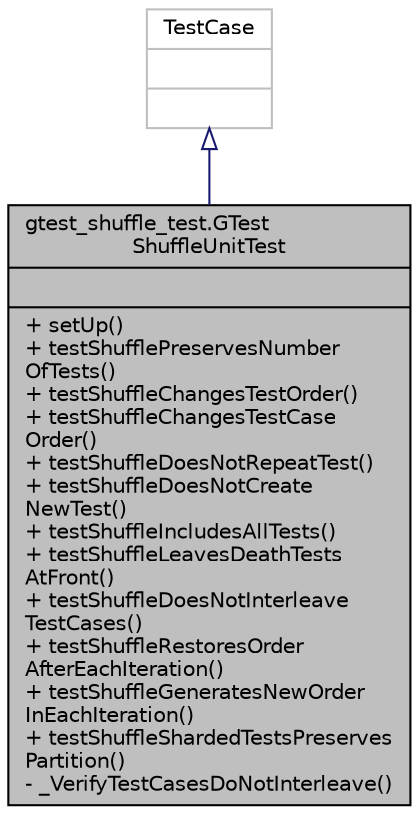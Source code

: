 digraph "gtest_shuffle_test.GTestShuffleUnitTest"
{
  edge [fontname="Helvetica",fontsize="10",labelfontname="Helvetica",labelfontsize="10"];
  node [fontname="Helvetica",fontsize="10",shape=record];
  Node2 [label="{gtest_shuffle_test.GTest\lShuffleUnitTest\n||+ setUp()\l+ testShufflePreservesNumber\lOfTests()\l+ testShuffleChangesTestOrder()\l+ testShuffleChangesTestCase\lOrder()\l+ testShuffleDoesNotRepeatTest()\l+ testShuffleDoesNotCreate\lNewTest()\l+ testShuffleIncludesAllTests()\l+ testShuffleLeavesDeathTests\lAtFront()\l+ testShuffleDoesNotInterleave\lTestCases()\l+ testShuffleRestoresOrder\lAfterEachIteration()\l+ testShuffleGeneratesNewOrder\lInEachIteration()\l+ testShuffleShardedTestsPreserves\lPartition()\l- _VerifyTestCasesDoNotInterleave()\l}",height=0.2,width=0.4,color="black", fillcolor="grey75", style="filled", fontcolor="black"];
  Node3 -> Node2 [dir="back",color="midnightblue",fontsize="10",style="solid",arrowtail="onormal",fontname="Helvetica"];
  Node3 [label="{TestCase\n||}",height=0.2,width=0.4,color="grey75", fillcolor="white", style="filled"];
}
